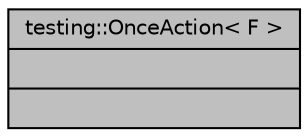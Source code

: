 digraph "testing::OnceAction&lt; F &gt;"
{
 // LATEX_PDF_SIZE
  bgcolor="transparent";
  edge [fontname="Helvetica",fontsize="10",labelfontname="Helvetica",labelfontsize="10"];
  node [fontname="Helvetica",fontsize="10",shape=record];
  Node1 [label="{testing::OnceAction\< F \>\n||}",height=0.2,width=0.4,color="black", fillcolor="grey75", style="filled", fontcolor="black",tooltip=" "];
}
